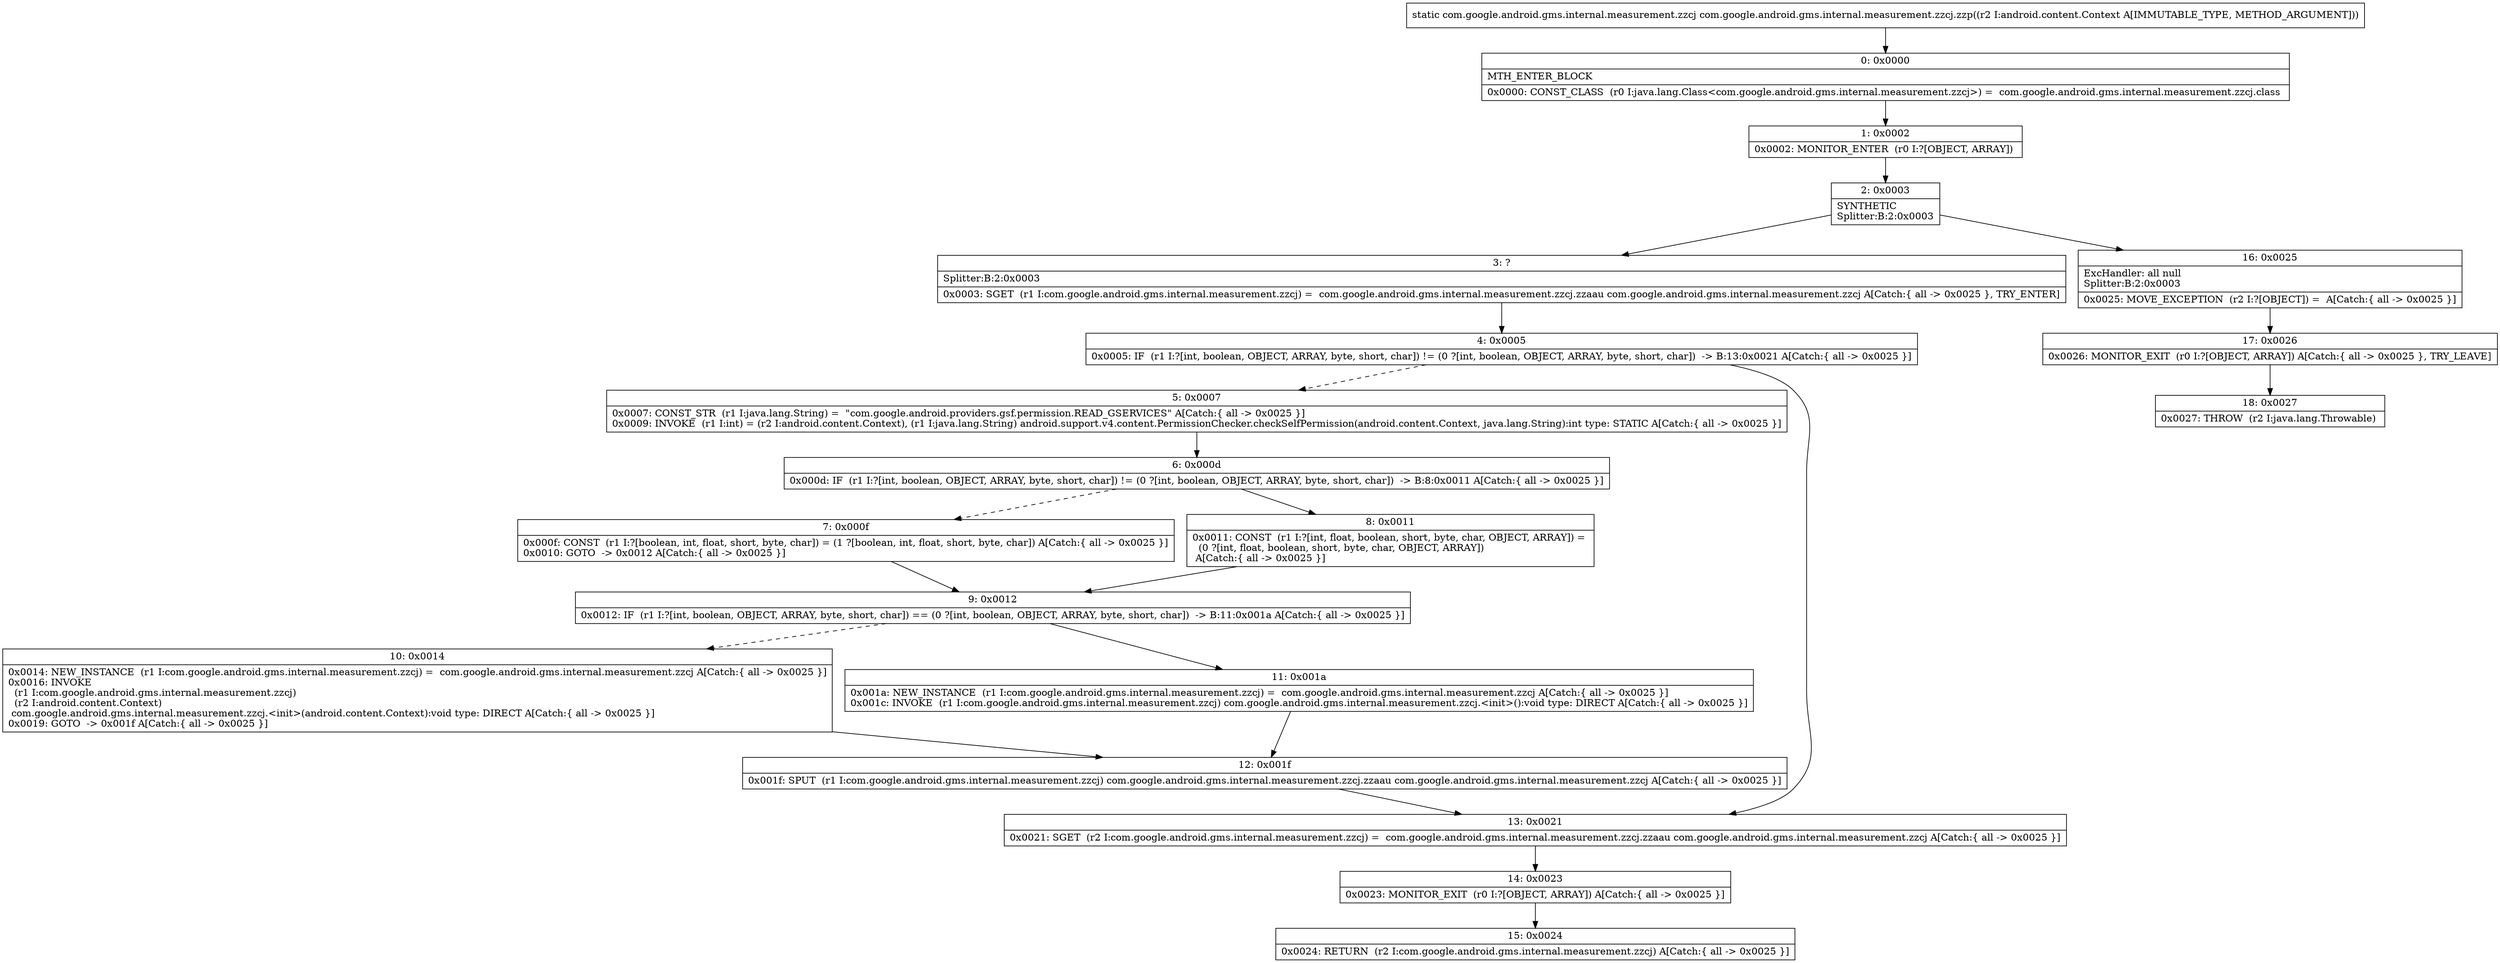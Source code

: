 digraph "CFG forcom.google.android.gms.internal.measurement.zzcj.zzp(Landroid\/content\/Context;)Lcom\/google\/android\/gms\/internal\/measurement\/zzcj;" {
Node_0 [shape=record,label="{0\:\ 0x0000|MTH_ENTER_BLOCK\l|0x0000: CONST_CLASS  (r0 I:java.lang.Class\<com.google.android.gms.internal.measurement.zzcj\>) =  com.google.android.gms.internal.measurement.zzcj.class \l}"];
Node_1 [shape=record,label="{1\:\ 0x0002|0x0002: MONITOR_ENTER  (r0 I:?[OBJECT, ARRAY]) \l}"];
Node_2 [shape=record,label="{2\:\ 0x0003|SYNTHETIC\lSplitter:B:2:0x0003\l}"];
Node_3 [shape=record,label="{3\:\ ?|Splitter:B:2:0x0003\l|0x0003: SGET  (r1 I:com.google.android.gms.internal.measurement.zzcj) =  com.google.android.gms.internal.measurement.zzcj.zzaau com.google.android.gms.internal.measurement.zzcj A[Catch:\{ all \-\> 0x0025 \}, TRY_ENTER]\l}"];
Node_4 [shape=record,label="{4\:\ 0x0005|0x0005: IF  (r1 I:?[int, boolean, OBJECT, ARRAY, byte, short, char]) != (0 ?[int, boolean, OBJECT, ARRAY, byte, short, char])  \-\> B:13:0x0021 A[Catch:\{ all \-\> 0x0025 \}]\l}"];
Node_5 [shape=record,label="{5\:\ 0x0007|0x0007: CONST_STR  (r1 I:java.lang.String) =  \"com.google.android.providers.gsf.permission.READ_GSERVICES\" A[Catch:\{ all \-\> 0x0025 \}]\l0x0009: INVOKE  (r1 I:int) = (r2 I:android.content.Context), (r1 I:java.lang.String) android.support.v4.content.PermissionChecker.checkSelfPermission(android.content.Context, java.lang.String):int type: STATIC A[Catch:\{ all \-\> 0x0025 \}]\l}"];
Node_6 [shape=record,label="{6\:\ 0x000d|0x000d: IF  (r1 I:?[int, boolean, OBJECT, ARRAY, byte, short, char]) != (0 ?[int, boolean, OBJECT, ARRAY, byte, short, char])  \-\> B:8:0x0011 A[Catch:\{ all \-\> 0x0025 \}]\l}"];
Node_7 [shape=record,label="{7\:\ 0x000f|0x000f: CONST  (r1 I:?[boolean, int, float, short, byte, char]) = (1 ?[boolean, int, float, short, byte, char]) A[Catch:\{ all \-\> 0x0025 \}]\l0x0010: GOTO  \-\> 0x0012 A[Catch:\{ all \-\> 0x0025 \}]\l}"];
Node_8 [shape=record,label="{8\:\ 0x0011|0x0011: CONST  (r1 I:?[int, float, boolean, short, byte, char, OBJECT, ARRAY]) = \l  (0 ?[int, float, boolean, short, byte, char, OBJECT, ARRAY])\l A[Catch:\{ all \-\> 0x0025 \}]\l}"];
Node_9 [shape=record,label="{9\:\ 0x0012|0x0012: IF  (r1 I:?[int, boolean, OBJECT, ARRAY, byte, short, char]) == (0 ?[int, boolean, OBJECT, ARRAY, byte, short, char])  \-\> B:11:0x001a A[Catch:\{ all \-\> 0x0025 \}]\l}"];
Node_10 [shape=record,label="{10\:\ 0x0014|0x0014: NEW_INSTANCE  (r1 I:com.google.android.gms.internal.measurement.zzcj) =  com.google.android.gms.internal.measurement.zzcj A[Catch:\{ all \-\> 0x0025 \}]\l0x0016: INVOKE  \l  (r1 I:com.google.android.gms.internal.measurement.zzcj)\l  (r2 I:android.content.Context)\l com.google.android.gms.internal.measurement.zzcj.\<init\>(android.content.Context):void type: DIRECT A[Catch:\{ all \-\> 0x0025 \}]\l0x0019: GOTO  \-\> 0x001f A[Catch:\{ all \-\> 0x0025 \}]\l}"];
Node_11 [shape=record,label="{11\:\ 0x001a|0x001a: NEW_INSTANCE  (r1 I:com.google.android.gms.internal.measurement.zzcj) =  com.google.android.gms.internal.measurement.zzcj A[Catch:\{ all \-\> 0x0025 \}]\l0x001c: INVOKE  (r1 I:com.google.android.gms.internal.measurement.zzcj) com.google.android.gms.internal.measurement.zzcj.\<init\>():void type: DIRECT A[Catch:\{ all \-\> 0x0025 \}]\l}"];
Node_12 [shape=record,label="{12\:\ 0x001f|0x001f: SPUT  (r1 I:com.google.android.gms.internal.measurement.zzcj) com.google.android.gms.internal.measurement.zzcj.zzaau com.google.android.gms.internal.measurement.zzcj A[Catch:\{ all \-\> 0x0025 \}]\l}"];
Node_13 [shape=record,label="{13\:\ 0x0021|0x0021: SGET  (r2 I:com.google.android.gms.internal.measurement.zzcj) =  com.google.android.gms.internal.measurement.zzcj.zzaau com.google.android.gms.internal.measurement.zzcj A[Catch:\{ all \-\> 0x0025 \}]\l}"];
Node_14 [shape=record,label="{14\:\ 0x0023|0x0023: MONITOR_EXIT  (r0 I:?[OBJECT, ARRAY]) A[Catch:\{ all \-\> 0x0025 \}]\l}"];
Node_15 [shape=record,label="{15\:\ 0x0024|0x0024: RETURN  (r2 I:com.google.android.gms.internal.measurement.zzcj) A[Catch:\{ all \-\> 0x0025 \}]\l}"];
Node_16 [shape=record,label="{16\:\ 0x0025|ExcHandler: all null\lSplitter:B:2:0x0003\l|0x0025: MOVE_EXCEPTION  (r2 I:?[OBJECT]) =  A[Catch:\{ all \-\> 0x0025 \}]\l}"];
Node_17 [shape=record,label="{17\:\ 0x0026|0x0026: MONITOR_EXIT  (r0 I:?[OBJECT, ARRAY]) A[Catch:\{ all \-\> 0x0025 \}, TRY_LEAVE]\l}"];
Node_18 [shape=record,label="{18\:\ 0x0027|0x0027: THROW  (r2 I:java.lang.Throwable) \l}"];
MethodNode[shape=record,label="{static com.google.android.gms.internal.measurement.zzcj com.google.android.gms.internal.measurement.zzcj.zzp((r2 I:android.content.Context A[IMMUTABLE_TYPE, METHOD_ARGUMENT])) }"];
MethodNode -> Node_0;
Node_0 -> Node_1;
Node_1 -> Node_2;
Node_2 -> Node_3;
Node_2 -> Node_16;
Node_3 -> Node_4;
Node_4 -> Node_5[style=dashed];
Node_4 -> Node_13;
Node_5 -> Node_6;
Node_6 -> Node_7[style=dashed];
Node_6 -> Node_8;
Node_7 -> Node_9;
Node_8 -> Node_9;
Node_9 -> Node_10[style=dashed];
Node_9 -> Node_11;
Node_10 -> Node_12;
Node_11 -> Node_12;
Node_12 -> Node_13;
Node_13 -> Node_14;
Node_14 -> Node_15;
Node_16 -> Node_17;
Node_17 -> Node_18;
}

